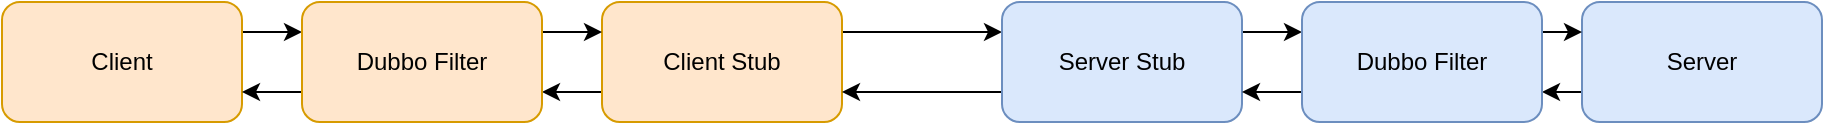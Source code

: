 <mxfile version="15.5.8" type="github">
  <diagram id="BMjZmmp2Z9qMncjS4KVn" name="Page-1">
    <mxGraphModel dx="1773" dy="536" grid="1" gridSize="10" guides="1" tooltips="1" connect="1" arrows="1" fold="1" page="1" pageScale="1" pageWidth="827" pageHeight="1169" math="0" shadow="0">
      <root>
        <mxCell id="0" />
        <mxCell id="1" parent="0" />
        <mxCell id="jmlZpMNFhIO9QPvZgJYT-7" style="edgeStyle=orthogonalEdgeStyle;rounded=0;orthogonalLoop=1;jettySize=auto;html=1;exitX=1;exitY=0.25;exitDx=0;exitDy=0;entryX=0;entryY=0.25;entryDx=0;entryDy=0;" edge="1" parent="1" source="jmlZpMNFhIO9QPvZgJYT-1" target="jmlZpMNFhIO9QPvZgJYT-6">
          <mxGeometry relative="1" as="geometry" />
        </mxCell>
        <mxCell id="jmlZpMNFhIO9QPvZgJYT-1" value="Client" style="rounded=1;whiteSpace=wrap;html=1;fillColor=#ffe6cc;strokeColor=#d79b00;" vertex="1" parent="1">
          <mxGeometry x="-40" y="190" width="120" height="60" as="geometry" />
        </mxCell>
        <mxCell id="jmlZpMNFhIO9QPvZgJYT-9" style="edgeStyle=orthogonalEdgeStyle;rounded=0;orthogonalLoop=1;jettySize=auto;html=1;exitX=1;exitY=0.25;exitDx=0;exitDy=0;entryX=0;entryY=0.25;entryDx=0;entryDy=0;" edge="1" parent="1" source="jmlZpMNFhIO9QPvZgJYT-2" target="jmlZpMNFhIO9QPvZgJYT-3">
          <mxGeometry relative="1" as="geometry" />
        </mxCell>
        <mxCell id="jmlZpMNFhIO9QPvZgJYT-15" style="edgeStyle=orthogonalEdgeStyle;rounded=0;orthogonalLoop=1;jettySize=auto;html=1;exitX=0;exitY=0.75;exitDx=0;exitDy=0;entryX=1;entryY=0.75;entryDx=0;entryDy=0;" edge="1" parent="1" source="jmlZpMNFhIO9QPvZgJYT-2" target="jmlZpMNFhIO9QPvZgJYT-6">
          <mxGeometry relative="1" as="geometry" />
        </mxCell>
        <mxCell id="jmlZpMNFhIO9QPvZgJYT-2" value="Client Stub" style="rounded=1;whiteSpace=wrap;html=1;fillColor=#ffe6cc;strokeColor=#d79b00;" vertex="1" parent="1">
          <mxGeometry x="260" y="190" width="120" height="60" as="geometry" />
        </mxCell>
        <mxCell id="jmlZpMNFhIO9QPvZgJYT-10" style="edgeStyle=orthogonalEdgeStyle;rounded=0;orthogonalLoop=1;jettySize=auto;html=1;exitX=1;exitY=0.25;exitDx=0;exitDy=0;entryX=0;entryY=0.25;entryDx=0;entryDy=0;" edge="1" parent="1" source="jmlZpMNFhIO9QPvZgJYT-3" target="jmlZpMNFhIO9QPvZgJYT-5">
          <mxGeometry relative="1" as="geometry" />
        </mxCell>
        <mxCell id="jmlZpMNFhIO9QPvZgJYT-14" style="edgeStyle=orthogonalEdgeStyle;rounded=0;orthogonalLoop=1;jettySize=auto;html=1;exitX=0;exitY=0.75;exitDx=0;exitDy=0;entryX=1;entryY=0.75;entryDx=0;entryDy=0;" edge="1" parent="1" source="jmlZpMNFhIO9QPvZgJYT-3" target="jmlZpMNFhIO9QPvZgJYT-2">
          <mxGeometry relative="1" as="geometry" />
        </mxCell>
        <mxCell id="jmlZpMNFhIO9QPvZgJYT-3" value="Server Stub" style="rounded=1;whiteSpace=wrap;html=1;fillColor=#dae8fc;strokeColor=#6c8ebf;" vertex="1" parent="1">
          <mxGeometry x="460" y="190" width="120" height="60" as="geometry" />
        </mxCell>
        <mxCell id="jmlZpMNFhIO9QPvZgJYT-12" style="edgeStyle=orthogonalEdgeStyle;rounded=0;orthogonalLoop=1;jettySize=auto;html=1;exitX=0;exitY=0.75;exitDx=0;exitDy=0;entryX=1;entryY=0.75;entryDx=0;entryDy=0;" edge="1" parent="1" source="jmlZpMNFhIO9QPvZgJYT-4" target="jmlZpMNFhIO9QPvZgJYT-5">
          <mxGeometry relative="1" as="geometry" />
        </mxCell>
        <mxCell id="jmlZpMNFhIO9QPvZgJYT-4" value="Server" style="rounded=1;whiteSpace=wrap;html=1;fillColor=#dae8fc;strokeColor=#6c8ebf;" vertex="1" parent="1">
          <mxGeometry x="750" y="190" width="120" height="60" as="geometry" />
        </mxCell>
        <mxCell id="jmlZpMNFhIO9QPvZgJYT-11" style="edgeStyle=orthogonalEdgeStyle;rounded=0;orthogonalLoop=1;jettySize=auto;html=1;exitX=1;exitY=0.25;exitDx=0;exitDy=0;entryX=0;entryY=0.25;entryDx=0;entryDy=0;" edge="1" parent="1" source="jmlZpMNFhIO9QPvZgJYT-5" target="jmlZpMNFhIO9QPvZgJYT-4">
          <mxGeometry relative="1" as="geometry" />
        </mxCell>
        <mxCell id="jmlZpMNFhIO9QPvZgJYT-13" style="edgeStyle=orthogonalEdgeStyle;rounded=0;orthogonalLoop=1;jettySize=auto;html=1;exitX=0;exitY=0.75;exitDx=0;exitDy=0;entryX=1;entryY=0.75;entryDx=0;entryDy=0;" edge="1" parent="1" source="jmlZpMNFhIO9QPvZgJYT-5" target="jmlZpMNFhIO9QPvZgJYT-3">
          <mxGeometry relative="1" as="geometry" />
        </mxCell>
        <mxCell id="jmlZpMNFhIO9QPvZgJYT-5" value="Dubbo Filter" style="rounded=1;whiteSpace=wrap;html=1;fillColor=#dae8fc;strokeColor=#6c8ebf;" vertex="1" parent="1">
          <mxGeometry x="610" y="190" width="120" height="60" as="geometry" />
        </mxCell>
        <mxCell id="jmlZpMNFhIO9QPvZgJYT-8" style="edgeStyle=orthogonalEdgeStyle;rounded=0;orthogonalLoop=1;jettySize=auto;html=1;exitX=1;exitY=0.25;exitDx=0;exitDy=0;entryX=0;entryY=0.25;entryDx=0;entryDy=0;" edge="1" parent="1" source="jmlZpMNFhIO9QPvZgJYT-6" target="jmlZpMNFhIO9QPvZgJYT-2">
          <mxGeometry relative="1" as="geometry" />
        </mxCell>
        <mxCell id="jmlZpMNFhIO9QPvZgJYT-16" style="edgeStyle=orthogonalEdgeStyle;rounded=0;orthogonalLoop=1;jettySize=auto;html=1;exitX=0;exitY=0.75;exitDx=0;exitDy=0;entryX=1;entryY=0.75;entryDx=0;entryDy=0;" edge="1" parent="1" source="jmlZpMNFhIO9QPvZgJYT-6" target="jmlZpMNFhIO9QPvZgJYT-1">
          <mxGeometry relative="1" as="geometry" />
        </mxCell>
        <mxCell id="jmlZpMNFhIO9QPvZgJYT-6" value="Dubbo Filter" style="rounded=1;whiteSpace=wrap;html=1;fillColor=#ffe6cc;strokeColor=#d79b00;" vertex="1" parent="1">
          <mxGeometry x="110" y="190" width="120" height="60" as="geometry" />
        </mxCell>
      </root>
    </mxGraphModel>
  </diagram>
</mxfile>
